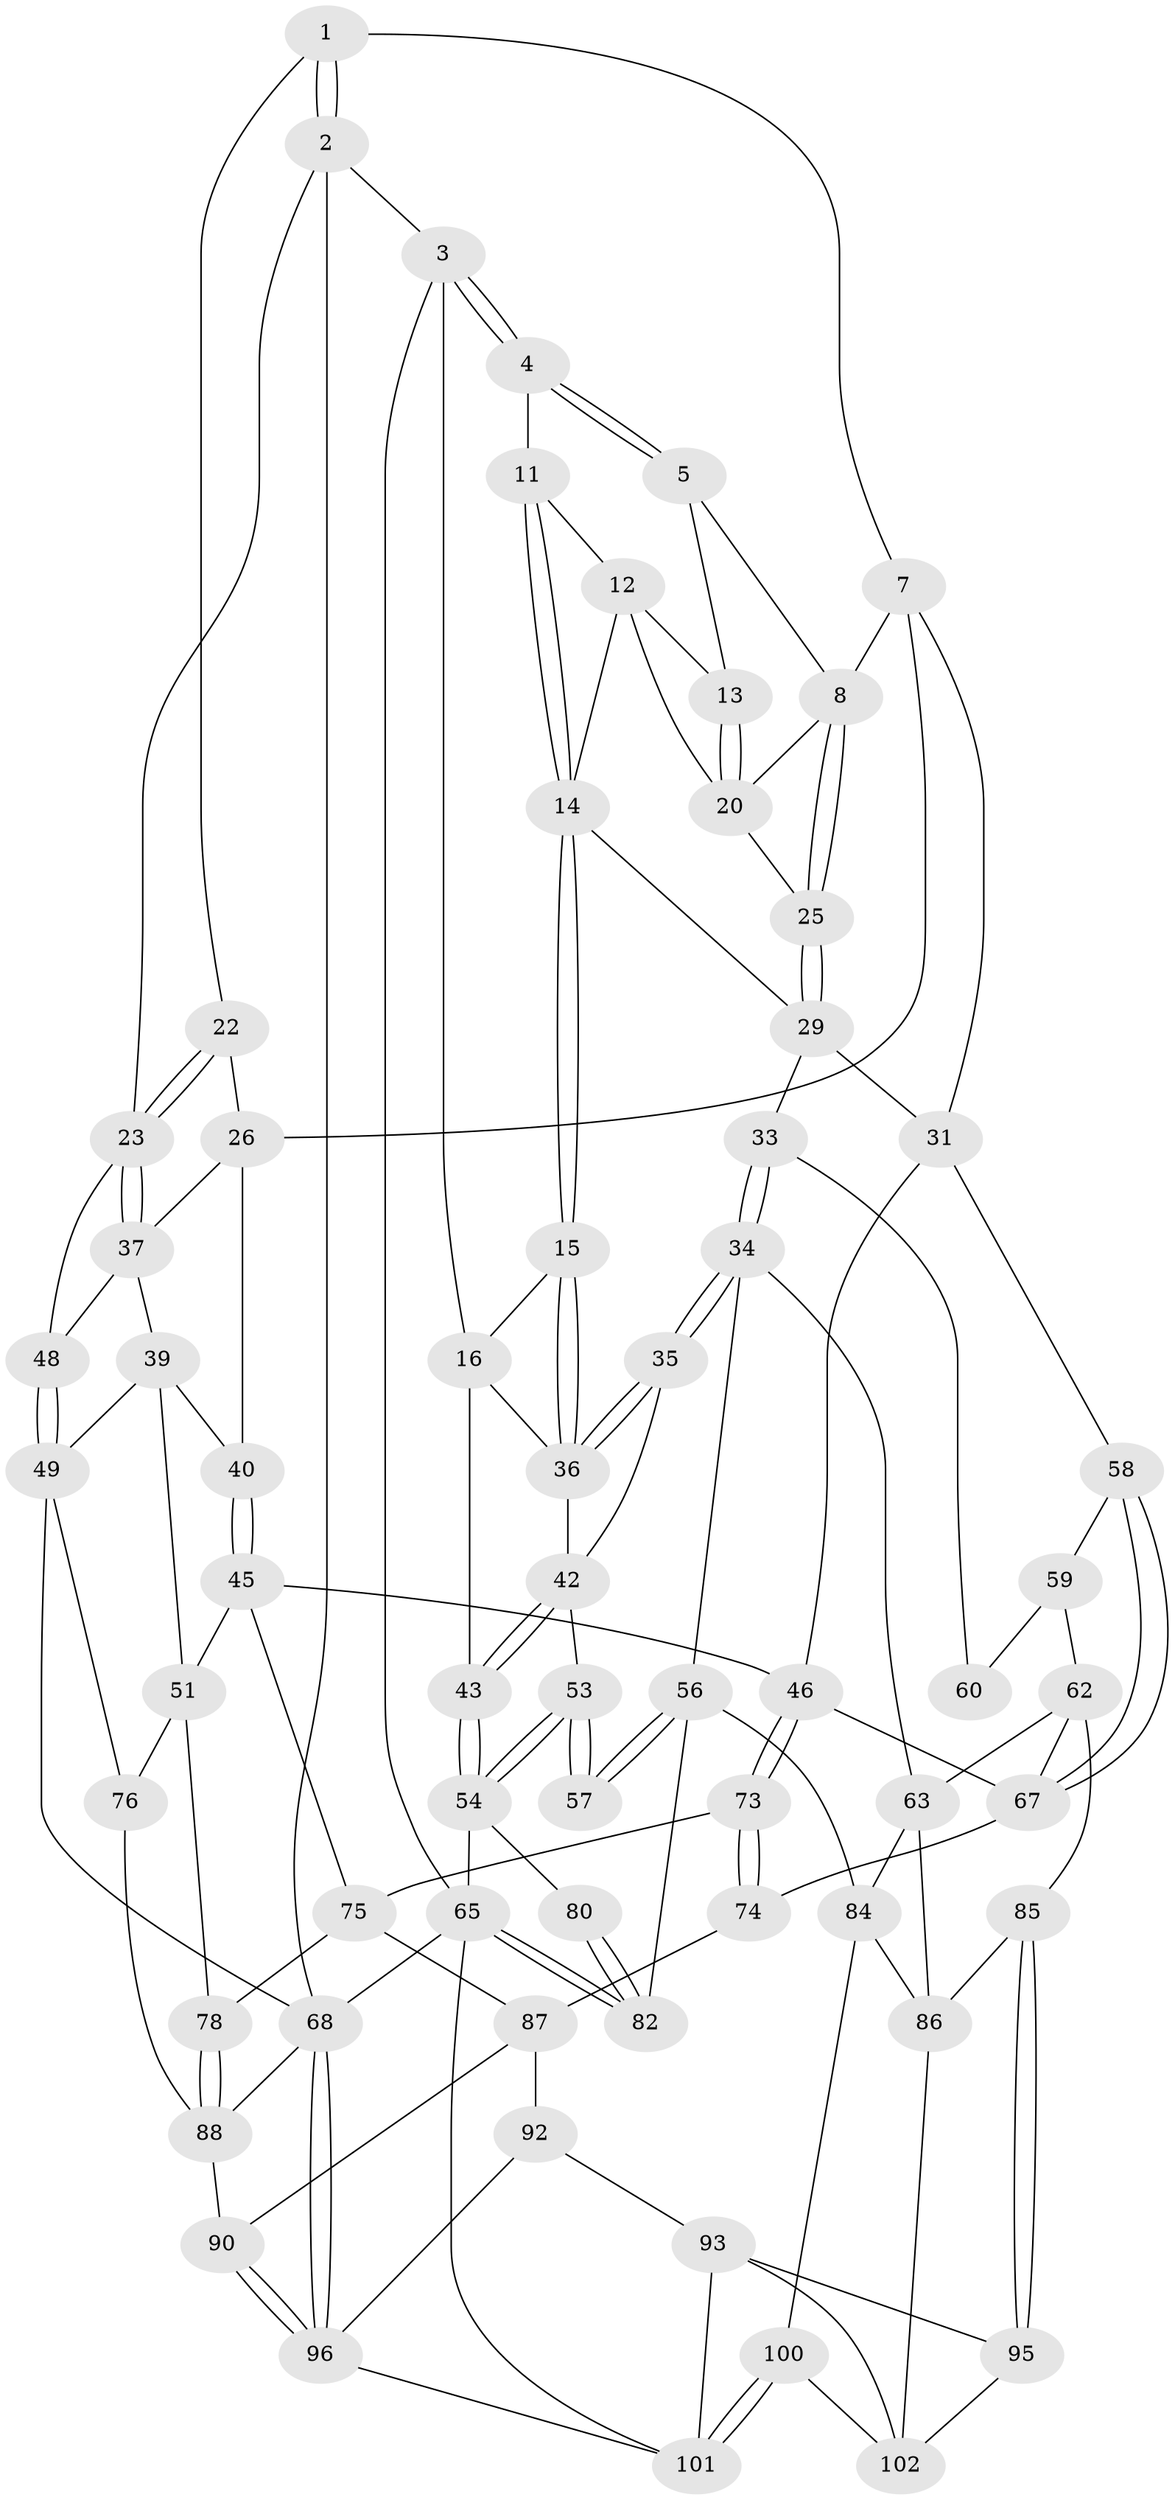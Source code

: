 // original degree distribution, {3: 0.028846153846153848, 6: 0.25, 5: 0.47115384615384615, 4: 0.25}
// Generated by graph-tools (version 1.1) at 2025/42/03/06/25 10:42:31]
// undirected, 66 vertices, 148 edges
graph export_dot {
graph [start="1"]
  node [color=gray90,style=filled];
  1 [pos="+0.7326178416076595+0",super="+6"];
  2 [pos="+1+0"];
  3 [pos="+0+0"];
  4 [pos="+0.3399791587397898+0"];
  5 [pos="+0.6711262894519072+0",super="+10"];
  7 [pos="+0.6807413965933862+0.1587113125940897",super="+28"];
  8 [pos="+0.6580616625546865+0.14824517593038933",super="+9"];
  11 [pos="+0.3612965452993201+0"];
  12 [pos="+0.4352048483969905+0.055019079182077026",super="+18"];
  13 [pos="+0.47747516620852537+0.09367844002980348"];
  14 [pos="+0.2679652404472928+0.17336591538224166",super="+19"];
  15 [pos="+0.2617735959651452+0.17651623410019843"];
  16 [pos="+0+0.00946459129288242",super="+17"];
  20 [pos="+0.4779560239814479+0.0945974374421915",super="+21"];
  22 [pos="+0.8272970387646698+0.12695106789612992"];
  23 [pos="+1+0",super="+24"];
  25 [pos="+0.4971693987732268+0.239526913266123"];
  26 [pos="+0.8471249510476944+0.20647798829551975",super="+27"];
  29 [pos="+0.47537636548841655+0.3422000615044709",super="+30"];
  31 [pos="+0.5756470692470715+0.4000677134427539",super="+32"];
  33 [pos="+0.3479506568257155+0.38151996123155724"];
  34 [pos="+0.28104101839563483+0.3835102959107389",super="+55"];
  35 [pos="+0.24479395028228484+0.36136054878817636"];
  36 [pos="+0.235616190667961+0.3306751343265165",super="+41"];
  37 [pos="+0.8986539136431196+0.24814753828484157",super="+38"];
  39 [pos="+0.8828782894316538+0.36823208021669607",super="+50"];
  40 [pos="+0.8365394335844057+0.3769883984368331"];
  42 [pos="+0.048966209167419235+0.29928674771862307",super="+44"];
  43 [pos="+0+0.04477435965779304"];
  45 [pos="+0.7458611920026376+0.48165725215172633",super="+52"];
  46 [pos="+0.6105513832960032+0.44518680195778815",super="+47"];
  48 [pos="+1+0.2612894986448363"];
  49 [pos="+1+0.5179376140725541",super="+70"];
  51 [pos="+0.8846440294450059+0.5642502261584835",super="+77"];
  53 [pos="+0.03517988302465161+0.5081858603356239"];
  54 [pos="+0+0.49219976294841583",super="+64"];
  56 [pos="+0.16482894723440406+0.6271545870833183",super="+81"];
  57 [pos="+0.15321508049131918+0.6188288410262784"];
  58 [pos="+0.4243179858248665+0.5308238532268904"];
  59 [pos="+0.4040601653992301+0.5356698008150929",super="+61"];
  60 [pos="+0.35626914991434167+0.4175347220600442"];
  62 [pos="+0.33567277756309594+0.6422174393371531",super="+72"];
  63 [pos="+0.24168050749828546+0.6215276949444088",super="+83"];
  65 [pos="+0+1",super="+66"];
  67 [pos="+0.4681365804623867+0.5462173745076812",super="+71"];
  68 [pos="+1+1",super="+69"];
  73 [pos="+0.5991335721655149+0.5240757371622604"];
  74 [pos="+0.5457142092590376+0.6899754353960069"];
  75 [pos="+0.7412549869913792+0.6750684145372974",super="+79"];
  76 [pos="+0.9498097574472368+0.7196149725317275"];
  78 [pos="+0.7582423385479605+0.7007465070730728"];
  80 [pos="+0.03556443826026068+0.6700938712456095"];
  82 [pos="+0+0.8870088732715337"];
  84 [pos="+0.14227027826622154+0.8197988809797375",super="+99"];
  85 [pos="+0.43601476386647364+0.7800443072820965"];
  86 [pos="+0.24851111046209073+0.8200844005775019",super="+98"];
  87 [pos="+0.6212327703894402+0.7152519754020972",super="+91"];
  88 [pos="+0.8159106998855258+0.8384755503460322",super="+89"];
  90 [pos="+0.801946775296514+0.8938375983165788"];
  92 [pos="+0.6305442419893638+0.8139281732632783"];
  93 [pos="+0.4891561760602932+0.9107569152005696",super="+94"];
  95 [pos="+0.4467092565631534+0.8512154436408969"];
  96 [pos="+0.7403312492749587+1",super="+97"];
  100 [pos="+0.17515735746329042+1"];
  101 [pos="+0.16039653659784345+1",super="+104"];
  102 [pos="+0.4003556512325755+0.8788771878502416",super="+103"];
  1 -- 2;
  1 -- 2;
  1 -- 22;
  1 -- 7;
  2 -- 3;
  2 -- 68;
  2 -- 23;
  3 -- 4;
  3 -- 4;
  3 -- 16;
  3 -- 65;
  4 -- 5;
  4 -- 5;
  4 -- 11;
  5 -- 13;
  5 -- 8;
  7 -- 8;
  7 -- 31;
  7 -- 26;
  8 -- 25;
  8 -- 25;
  8 -- 20;
  11 -- 12;
  11 -- 14;
  11 -- 14;
  12 -- 13;
  12 -- 20;
  12 -- 14;
  13 -- 20;
  13 -- 20;
  14 -- 15;
  14 -- 15;
  14 -- 29;
  15 -- 16;
  15 -- 36;
  15 -- 36;
  16 -- 43;
  16 -- 36;
  20 -- 25;
  22 -- 23;
  22 -- 23;
  22 -- 26;
  23 -- 37;
  23 -- 37;
  23 -- 48;
  25 -- 29;
  25 -- 29;
  26 -- 37;
  26 -- 40;
  29 -- 33;
  29 -- 31;
  31 -- 58;
  31 -- 46;
  33 -- 34;
  33 -- 34;
  33 -- 60;
  34 -- 35;
  34 -- 35;
  34 -- 56;
  34 -- 63;
  35 -- 36;
  35 -- 36;
  35 -- 42;
  36 -- 42;
  37 -- 48;
  37 -- 39;
  39 -- 40;
  39 -- 49;
  39 -- 51;
  40 -- 45;
  40 -- 45;
  42 -- 43;
  42 -- 43;
  42 -- 53;
  43 -- 54;
  43 -- 54;
  45 -- 46;
  45 -- 75;
  45 -- 51;
  46 -- 73;
  46 -- 73;
  46 -- 67;
  48 -- 49;
  48 -- 49;
  49 -- 68;
  49 -- 76;
  51 -- 76;
  51 -- 78;
  53 -- 54;
  53 -- 54;
  53 -- 57;
  53 -- 57;
  54 -- 80;
  54 -- 65;
  56 -- 57;
  56 -- 57;
  56 -- 82;
  56 -- 84;
  58 -- 59;
  58 -- 67;
  58 -- 67;
  59 -- 60 [weight=2];
  59 -- 62;
  62 -- 63;
  62 -- 85;
  62 -- 67;
  63 -- 84;
  63 -- 86;
  65 -- 82;
  65 -- 82;
  65 -- 68;
  65 -- 101;
  67 -- 74;
  68 -- 96;
  68 -- 96;
  68 -- 88;
  73 -- 74;
  73 -- 74;
  73 -- 75;
  74 -- 87;
  75 -- 78;
  75 -- 87;
  76 -- 88;
  78 -- 88;
  78 -- 88;
  80 -- 82;
  80 -- 82;
  84 -- 100;
  84 -- 86;
  85 -- 86;
  85 -- 95;
  85 -- 95;
  86 -- 102;
  87 -- 90;
  87 -- 92;
  88 -- 90;
  90 -- 96;
  90 -- 96;
  92 -- 93;
  92 -- 96;
  93 -- 101;
  93 -- 102;
  93 -- 95;
  95 -- 102;
  96 -- 101;
  100 -- 101;
  100 -- 101;
  100 -- 102;
}
